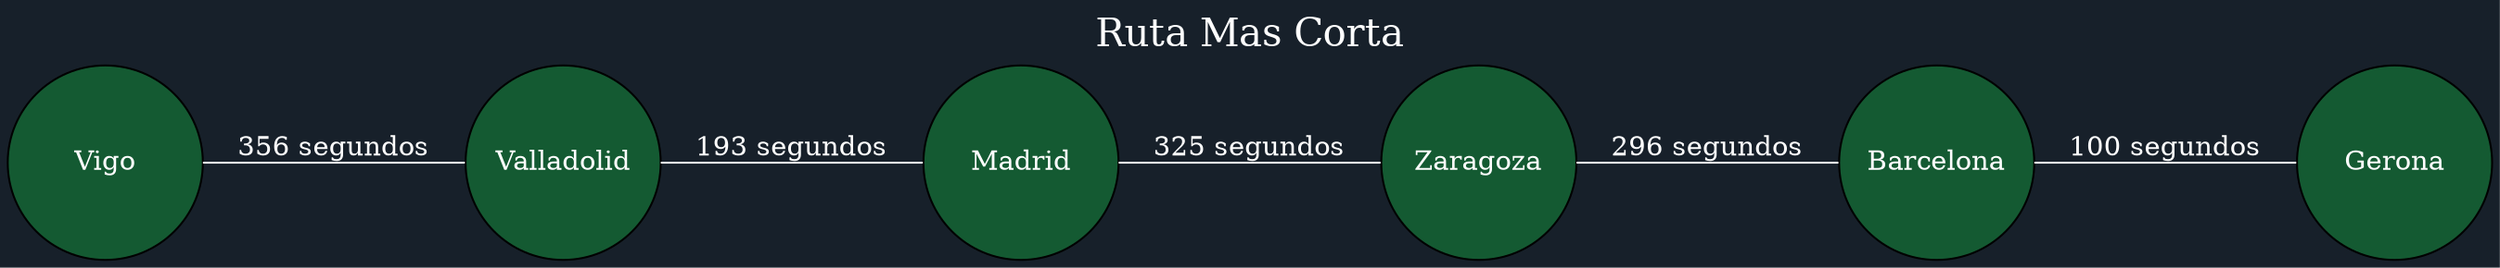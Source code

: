 graph Ruta {
  label="Ruta Mas Corta";
  labelloc="t";
  fontsize=20;
  fontcolor="white";
  bgcolor="#17202a";
  node [style=filled, fillcolor="#145a32", fontcolor="white", shape=circle, width=1.4, fixedsize=true];
  edge [color="white", fontcolor="white"];
  rankdir="LR";
  "Vigo";
  "Vigo";
  "Vigo" -- "Valladolid" [label="356 segundos"];
  "Valladolid";
  "Valladolid";
  "Valladolid" -- "Madrid" [label="193 segundos"];
  "Madrid";
  "Madrid";
  "Madrid" -- "Zaragoza" [label="325 segundos"];
  "Zaragoza";
  "Zaragoza";
  "Zaragoza" -- "Barcelona" [label="296 segundos"];
  "Barcelona";
  "Barcelona";
  "Barcelona" -- "Gerona" [label="100 segundos"];
  "Gerona";
}